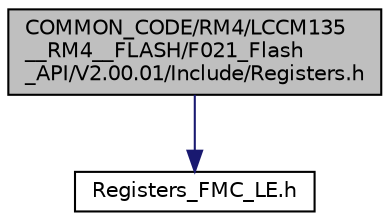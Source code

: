 digraph "COMMON_CODE/RM4/LCCM135__RM4__FLASH/F021_Flash_API/V2.00.01/Include/Registers.h"
{
  edge [fontname="Helvetica",fontsize="10",labelfontname="Helvetica",labelfontsize="10"];
  node [fontname="Helvetica",fontsize="10",shape=record];
  Node1 [label="COMMON_CODE/RM4/LCCM135\l__RM4__FLASH/F021_Flash\l_API/V2.00.01/Include/Registers.h",height=0.2,width=0.4,color="black", fillcolor="grey75", style="filled", fontcolor="black"];
  Node1 -> Node2 [color="midnightblue",fontsize="10",style="solid",fontname="Helvetica"];
  Node2 [label="Registers_FMC_LE.h",height=0.2,width=0.4,color="black", fillcolor="white", style="filled",URL="$_registers___f_m_c___l_e_8h.html"];
}
